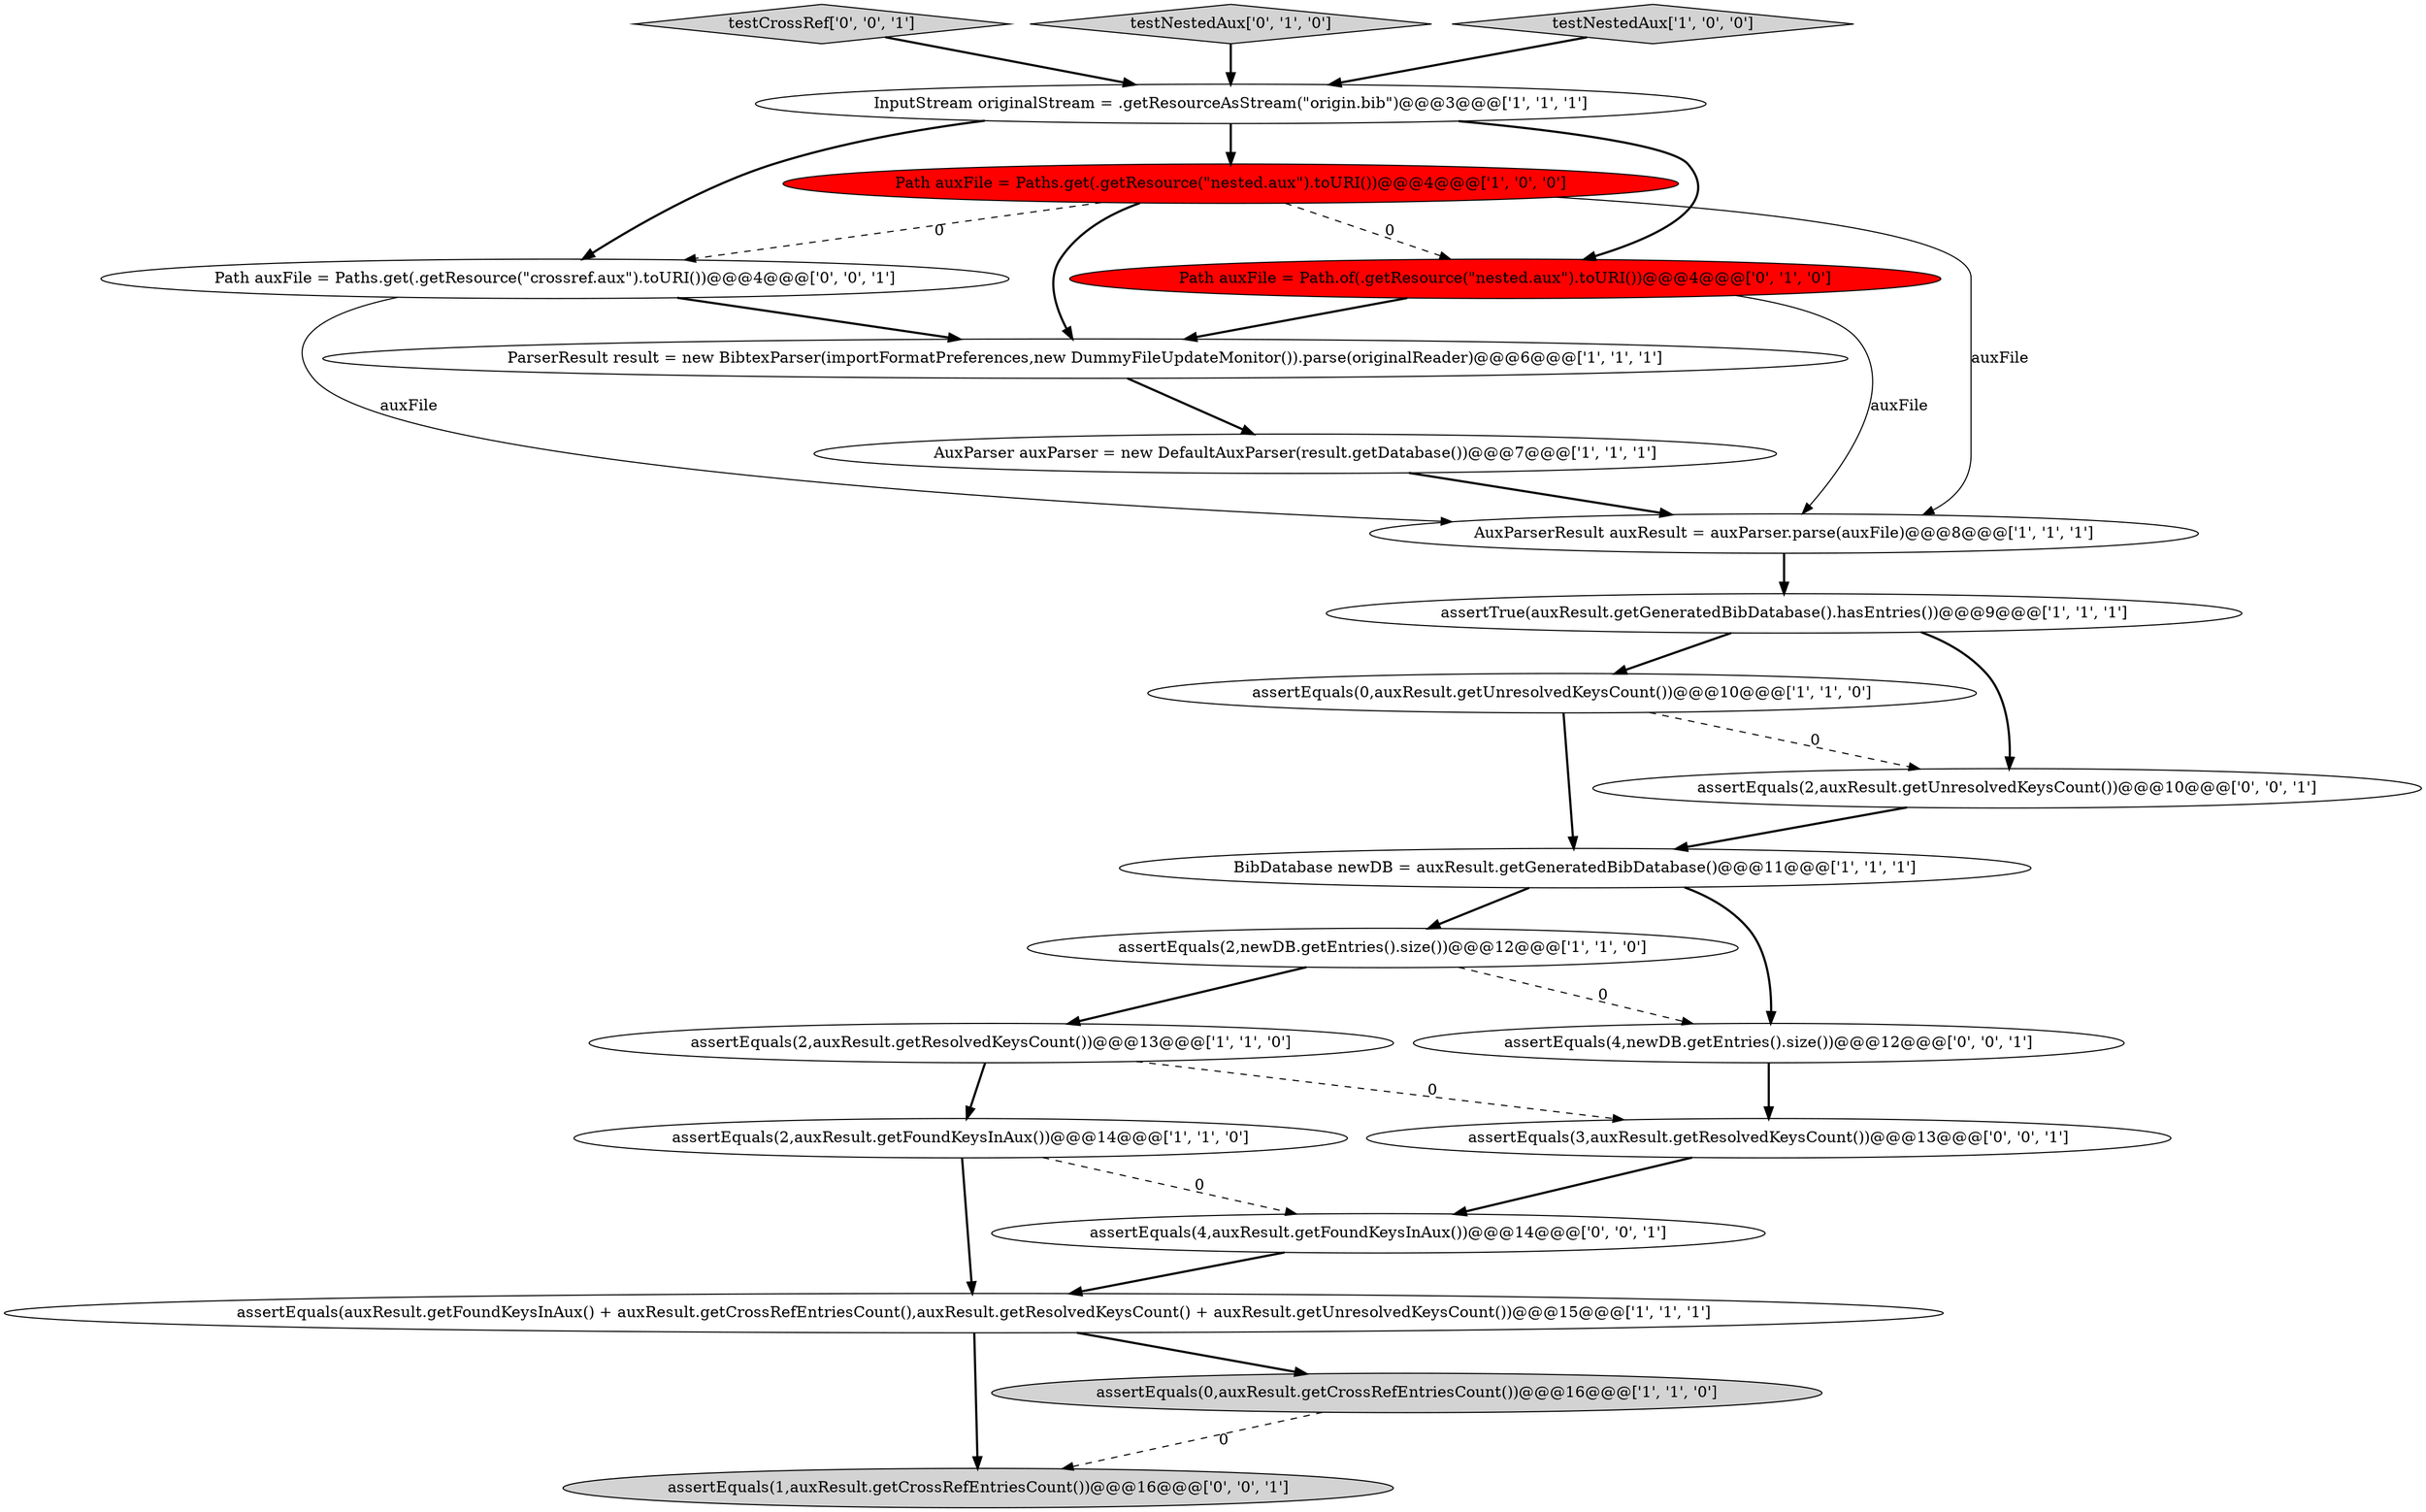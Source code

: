 digraph {
5 [style = filled, label = "AuxParserResult auxResult = auxParser.parse(auxFile)@@@8@@@['1', '1', '1']", fillcolor = white, shape = ellipse image = "AAA0AAABBB1BBB"];
15 [style = filled, label = "Path auxFile = Path.of(.getResource(\"nested.aux\").toURI())@@@4@@@['0', '1', '0']", fillcolor = red, shape = ellipse image = "AAA1AAABBB2BBB"];
2 [style = filled, label = "InputStream originalStream = .getResourceAsStream(\"origin.bib\")@@@3@@@['1', '1', '1']", fillcolor = white, shape = ellipse image = "AAA0AAABBB1BBB"];
18 [style = filled, label = "assertEquals(1,auxResult.getCrossRefEntriesCount())@@@16@@@['0', '0', '1']", fillcolor = lightgray, shape = ellipse image = "AAA0AAABBB3BBB"];
6 [style = filled, label = "AuxParser auxParser = new DefaultAuxParser(result.getDatabase())@@@7@@@['1', '1', '1']", fillcolor = white, shape = ellipse image = "AAA0AAABBB1BBB"];
20 [style = filled, label = "assertEquals(4,auxResult.getFoundKeysInAux())@@@14@@@['0', '0', '1']", fillcolor = white, shape = ellipse image = "AAA0AAABBB3BBB"];
1 [style = filled, label = "assertEquals(2,auxResult.getFoundKeysInAux())@@@14@@@['1', '1', '0']", fillcolor = white, shape = ellipse image = "AAA0AAABBB1BBB"];
22 [style = filled, label = "testCrossRef['0', '0', '1']", fillcolor = lightgray, shape = diamond image = "AAA0AAABBB3BBB"];
0 [style = filled, label = "BibDatabase newDB = auxResult.getGeneratedBibDatabase()@@@11@@@['1', '1', '1']", fillcolor = white, shape = ellipse image = "AAA0AAABBB1BBB"];
21 [style = filled, label = "assertEquals(3,auxResult.getResolvedKeysCount())@@@13@@@['0', '0', '1']", fillcolor = white, shape = ellipse image = "AAA0AAABBB3BBB"];
14 [style = filled, label = "testNestedAux['0', '1', '0']", fillcolor = lightgray, shape = diamond image = "AAA0AAABBB2BBB"];
4 [style = filled, label = "assertEquals(2,auxResult.getResolvedKeysCount())@@@13@@@['1', '1', '0']", fillcolor = white, shape = ellipse image = "AAA0AAABBB1BBB"];
7 [style = filled, label = "assertTrue(auxResult.getGeneratedBibDatabase().hasEntries())@@@9@@@['1', '1', '1']", fillcolor = white, shape = ellipse image = "AAA0AAABBB1BBB"];
11 [style = filled, label = "assertEquals(auxResult.getFoundKeysInAux() + auxResult.getCrossRefEntriesCount(),auxResult.getResolvedKeysCount() + auxResult.getUnresolvedKeysCount())@@@15@@@['1', '1', '1']", fillcolor = white, shape = ellipse image = "AAA0AAABBB1BBB"];
10 [style = filled, label = "assertEquals(0,auxResult.getUnresolvedKeysCount())@@@10@@@['1', '1', '0']", fillcolor = white, shape = ellipse image = "AAA0AAABBB1BBB"];
3 [style = filled, label = "Path auxFile = Paths.get(.getResource(\"nested.aux\").toURI())@@@4@@@['1', '0', '0']", fillcolor = red, shape = ellipse image = "AAA1AAABBB1BBB"];
13 [style = filled, label = "ParserResult result = new BibtexParser(importFormatPreferences,new DummyFileUpdateMonitor()).parse(originalReader)@@@6@@@['1', '1', '1']", fillcolor = white, shape = ellipse image = "AAA0AAABBB1BBB"];
8 [style = filled, label = "assertEquals(2,newDB.getEntries().size())@@@12@@@['1', '1', '0']", fillcolor = white, shape = ellipse image = "AAA0AAABBB1BBB"];
9 [style = filled, label = "testNestedAux['1', '0', '0']", fillcolor = lightgray, shape = diamond image = "AAA0AAABBB1BBB"];
19 [style = filled, label = "assertEquals(2,auxResult.getUnresolvedKeysCount())@@@10@@@['0', '0', '1']", fillcolor = white, shape = ellipse image = "AAA0AAABBB3BBB"];
16 [style = filled, label = "assertEquals(4,newDB.getEntries().size())@@@12@@@['0', '0', '1']", fillcolor = white, shape = ellipse image = "AAA0AAABBB3BBB"];
17 [style = filled, label = "Path auxFile = Paths.get(.getResource(\"crossref.aux\").toURI())@@@4@@@['0', '0', '1']", fillcolor = white, shape = ellipse image = "AAA0AAABBB3BBB"];
12 [style = filled, label = "assertEquals(0,auxResult.getCrossRefEntriesCount())@@@16@@@['1', '1', '0']", fillcolor = lightgray, shape = ellipse image = "AAA0AAABBB1BBB"];
2->17 [style = bold, label=""];
0->16 [style = bold, label=""];
8->16 [style = dashed, label="0"];
15->13 [style = bold, label=""];
3->17 [style = dashed, label="0"];
22->2 [style = bold, label=""];
7->10 [style = bold, label=""];
9->2 [style = bold, label=""];
10->19 [style = dashed, label="0"];
2->3 [style = bold, label=""];
15->5 [style = solid, label="auxFile"];
11->12 [style = bold, label=""];
4->21 [style = dashed, label="0"];
17->5 [style = solid, label="auxFile"];
11->18 [style = bold, label=""];
19->0 [style = bold, label=""];
1->11 [style = bold, label=""];
1->20 [style = dashed, label="0"];
6->5 [style = bold, label=""];
21->20 [style = bold, label=""];
16->21 [style = bold, label=""];
10->0 [style = bold, label=""];
2->15 [style = bold, label=""];
0->8 [style = bold, label=""];
3->13 [style = bold, label=""];
3->15 [style = dashed, label="0"];
5->7 [style = bold, label=""];
12->18 [style = dashed, label="0"];
3->5 [style = solid, label="auxFile"];
4->1 [style = bold, label=""];
14->2 [style = bold, label=""];
17->13 [style = bold, label=""];
8->4 [style = bold, label=""];
13->6 [style = bold, label=""];
7->19 [style = bold, label=""];
20->11 [style = bold, label=""];
}
